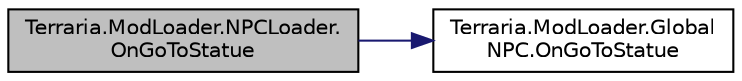 digraph "Terraria.ModLoader.NPCLoader.OnGoToStatue"
{
  edge [fontname="Helvetica",fontsize="10",labelfontname="Helvetica",labelfontsize="10"];
  node [fontname="Helvetica",fontsize="10",shape=record];
  rankdir="LR";
  Node195 [label="Terraria.ModLoader.NPCLoader.\lOnGoToStatue",height=0.2,width=0.4,color="black", fillcolor="grey75", style="filled", fontcolor="black"];
  Node195 -> Node196 [color="midnightblue",fontsize="10",style="solid",fontname="Helvetica"];
  Node196 [label="Terraria.ModLoader.Global\lNPC.OnGoToStatue",height=0.2,width=0.4,color="black", fillcolor="white", style="filled",URL="$class_terraria_1_1_mod_loader_1_1_global_n_p_c.html#ae178ad8f9523b2f87b63220607a982f8",tooltip="Allows you to make things happen when this NPC teleports to a King or Queen statue. This method is only called server side. "];
}
